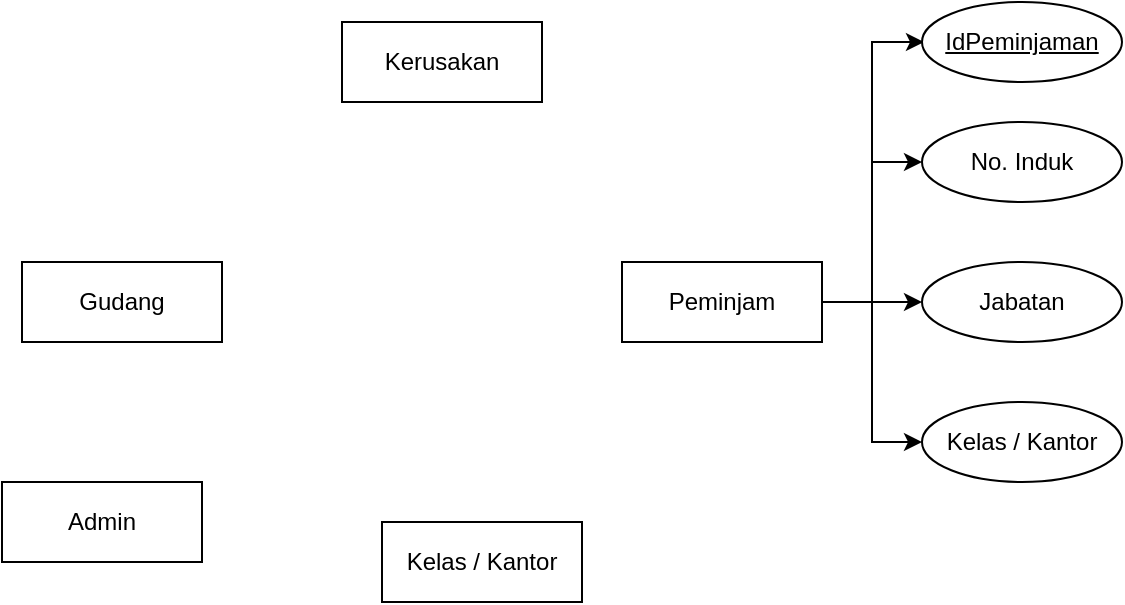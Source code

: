 <mxfile version="22.1.2" type="github">
  <diagram id="R2lEEEUBdFMjLlhIrx00" name="Page-1">
    <mxGraphModel dx="704" dy="357" grid="1" gridSize="10" guides="1" tooltips="1" connect="1" arrows="1" fold="1" page="1" pageScale="1" pageWidth="850" pageHeight="1100" math="0" shadow="0" extFonts="Permanent Marker^https://fonts.googleapis.com/css?family=Permanent+Marker">
      <root>
        <mxCell id="0" />
        <mxCell id="1" parent="0" />
        <mxCell id="rnDNzWzCn7bHDK5vCDhE-5" style="edgeStyle=orthogonalEdgeStyle;rounded=0;orthogonalLoop=1;jettySize=auto;html=1;exitX=1;exitY=0.5;exitDx=0;exitDy=0;entryX=0;entryY=0.5;entryDx=0;entryDy=0;" edge="1" parent="1" source="rnDNzWzCn7bHDK5vCDhE-1" target="rnDNzWzCn7bHDK5vCDhE-4">
          <mxGeometry relative="1" as="geometry" />
        </mxCell>
        <mxCell id="rnDNzWzCn7bHDK5vCDhE-6" style="edgeStyle=orthogonalEdgeStyle;rounded=0;orthogonalLoop=1;jettySize=auto;html=1;entryX=0;entryY=0.5;entryDx=0;entryDy=0;" edge="1" parent="1" source="rnDNzWzCn7bHDK5vCDhE-1" target="rnDNzWzCn7bHDK5vCDhE-3">
          <mxGeometry relative="1" as="geometry" />
        </mxCell>
        <mxCell id="rnDNzWzCn7bHDK5vCDhE-7" style="edgeStyle=orthogonalEdgeStyle;rounded=0;orthogonalLoop=1;jettySize=auto;html=1;entryX=0;entryY=0.5;entryDx=0;entryDy=0;" edge="1" parent="1" source="rnDNzWzCn7bHDK5vCDhE-1" target="rnDNzWzCn7bHDK5vCDhE-2">
          <mxGeometry relative="1" as="geometry" />
        </mxCell>
        <mxCell id="rnDNzWzCn7bHDK5vCDhE-14" value="" style="edgeStyle=orthogonalEdgeStyle;rounded=0;orthogonalLoop=1;jettySize=auto;html=1;exitX=1;exitY=0.5;exitDx=0;exitDy=0;entryX=0;entryY=0.5;entryDx=0;entryDy=0;" edge="1" parent="1" source="rnDNzWzCn7bHDK5vCDhE-1">
          <mxGeometry relative="1" as="geometry">
            <mxPoint x="515" y="340" as="sourcePoint" />
            <mxPoint x="561" y="210" as="targetPoint" />
            <Array as="points">
              <mxPoint x="535" y="340" />
              <mxPoint x="535" y="210" />
            </Array>
          </mxGeometry>
        </mxCell>
        <mxCell id="rnDNzWzCn7bHDK5vCDhE-1" value="Peminjam" style="whiteSpace=wrap;html=1;align=center;" vertex="1" parent="1">
          <mxGeometry x="410" y="320" width="100" height="40" as="geometry" />
        </mxCell>
        <mxCell id="rnDNzWzCn7bHDK5vCDhE-2" value="No. Induk" style="ellipse;whiteSpace=wrap;html=1;align=center;" vertex="1" parent="1">
          <mxGeometry x="560" y="250" width="100" height="40" as="geometry" />
        </mxCell>
        <mxCell id="rnDNzWzCn7bHDK5vCDhE-3" value="Jabatan" style="ellipse;whiteSpace=wrap;html=1;align=center;" vertex="1" parent="1">
          <mxGeometry x="560" y="320" width="100" height="40" as="geometry" />
        </mxCell>
        <mxCell id="rnDNzWzCn7bHDK5vCDhE-4" value="Kelas / Kantor" style="ellipse;whiteSpace=wrap;html=1;align=center;" vertex="1" parent="1">
          <mxGeometry x="560" y="390" width="100" height="40" as="geometry" />
        </mxCell>
        <mxCell id="rnDNzWzCn7bHDK5vCDhE-8" value="Admin" style="whiteSpace=wrap;html=1;align=center;" vertex="1" parent="1">
          <mxGeometry x="100" y="430" width="100" height="40" as="geometry" />
        </mxCell>
        <mxCell id="rnDNzWzCn7bHDK5vCDhE-10" value="Gudang" style="whiteSpace=wrap;html=1;align=center;" vertex="1" parent="1">
          <mxGeometry x="110" y="320" width="100" height="40" as="geometry" />
        </mxCell>
        <mxCell id="rnDNzWzCn7bHDK5vCDhE-11" value="Kerusakan" style="whiteSpace=wrap;html=1;align=center;" vertex="1" parent="1">
          <mxGeometry x="270" y="200" width="100" height="40" as="geometry" />
        </mxCell>
        <mxCell id="rnDNzWzCn7bHDK5vCDhE-12" value="Kelas / Kantor" style="whiteSpace=wrap;html=1;align=center;" vertex="1" parent="1">
          <mxGeometry x="290" y="450" width="100" height="40" as="geometry" />
        </mxCell>
        <mxCell id="rnDNzWzCn7bHDK5vCDhE-15" value="IdPeminjaman" style="ellipse;whiteSpace=wrap;html=1;align=center;fontStyle=4;" vertex="1" parent="1">
          <mxGeometry x="560" y="190" width="100" height="40" as="geometry" />
        </mxCell>
      </root>
    </mxGraphModel>
  </diagram>
</mxfile>
